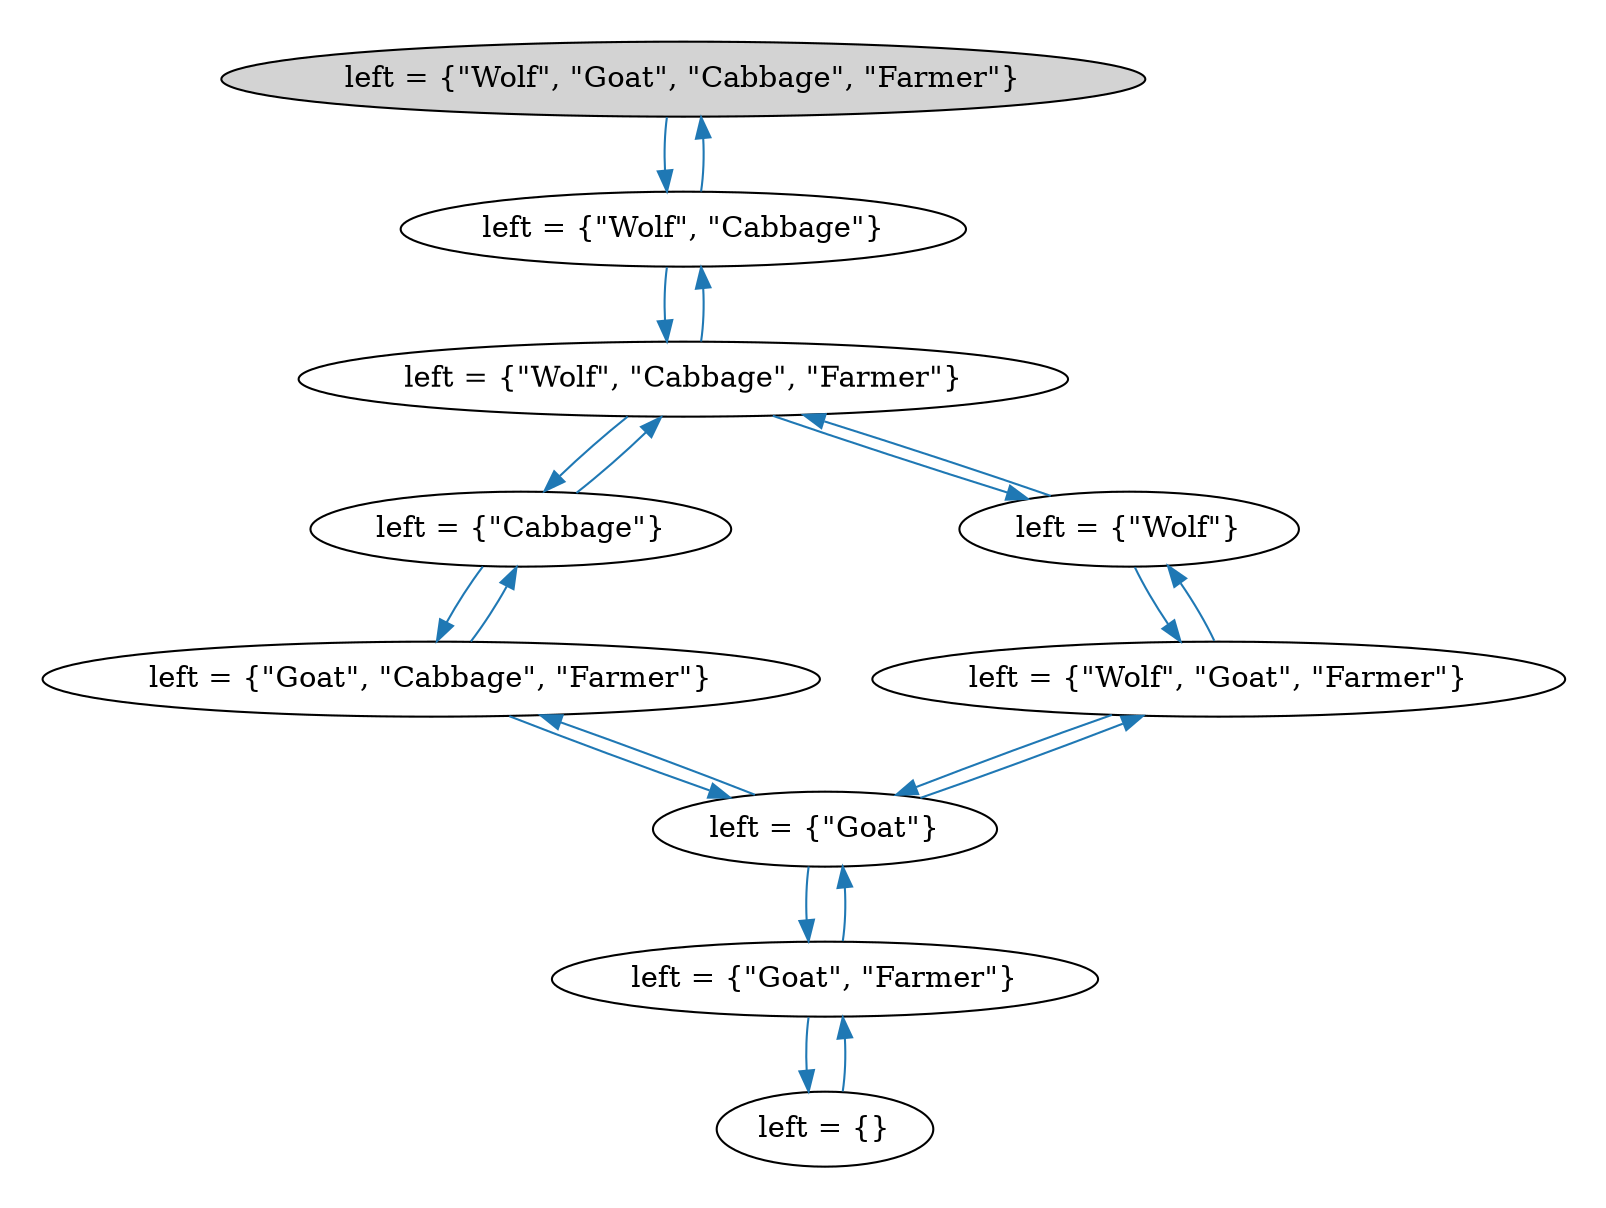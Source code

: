 strict digraph DiskGraph {
edge [colorscheme="paired12"]
nodesep=0.35;
subgraph cluster_graph {
color="white";
-7211709114044219936 [label="left = {\"Wolf\", \"Goat\", \"Cabbage\", \"Farmer\"}",style = filled]
-7211709114044219936 -> 3779138628195713386 [label="",color="2",fontcolor="2"];
3779138628195713386 [label="left = {\"Wolf\", \"Cabbage\"}"];
3779138628195713386 -> -7211709114044219936 [label="",color="2",fontcolor="2"];
3779138628195713386 -> 5747764008642582943 [label="",color="2",fontcolor="2"];
5747764008642582943 [label="left = {\"Wolf\", \"Cabbage\", \"Farmer\"}"];
5747764008642582943 -> -5323805058343483678 [label="",color="2",fontcolor="2"];
-5323805058343483678 [label="left = {\"Cabbage\"}"];
5747764008642582943 -> -9088677557364242517 [label="",color="2",fontcolor="2"];
-9088677557364242517 [label="left = {\"Wolf\"}"];
5747764008642582943 -> 3779138628195713386 [label="",color="2",fontcolor="2"];
-9088677557364242517 -> -8400381167098514675 [label="",color="2",fontcolor="2"];
-8400381167098514675 [label="left = {\"Wolf\", \"Goat\", \"Farmer\"}"];
-9088677557364242517 -> 5747764008642582943 [label="",color="2",fontcolor="2"];
-8400381167098514675 -> 6483687770816135378 [label="",color="2",fontcolor="2"];
6483687770816135378 [label="left = {\"Goat\"}"];
-5323805058343483678 -> 5747764008642582943 [label="",color="2",fontcolor="2"];
6483687770816135378 -> -8400381167098514675 [label="",color="2",fontcolor="2"];
-5323805058343483678 -> -6363550542809829562 [label="",color="2",fontcolor="2"];
-6363550542809829562 [label="left = {\"Goat\", \"Cabbage\", \"Farmer\"}"];
6483687770816135378 -> -6363550542809829562 [label="",color="2",fontcolor="2"];
-8400381167098514675 -> -9088677557364242517 [label="",color="2",fontcolor="2"];
6483687770816135378 -> 1483672008553670251 [label="",color="2",fontcolor="2"];
1483672008553670251 [label="left = {\"Goat\", \"Farmer\"}"];
-6363550542809829562 -> -5323805058343483678 [label="",color="2",fontcolor="2"];
1483672008553670251 -> 743550362410083682 [label="",color="2",fontcolor="2"];
743550362410083682 [label="left = {}"];
-6363550542809829562 -> 6483687770816135378 [label="",color="2",fontcolor="2"];
1483672008553670251 -> 6483687770816135378 [label="",color="2",fontcolor="2"];
743550362410083682 -> 1483672008553670251 [label="",color="2",fontcolor="2"];
{rank = same; -7211709114044219936;}
{rank = same; 3779138628195713386;}
{rank = same; 5747764008642582943;}
{rank = same; -9088677557364242517;-5323805058343483678;}
{rank = same; -8400381167098514675;-6363550542809829562;}
{rank = same; 6483687770816135378;}
{rank = same; 1483672008553670251;}
{rank = same; 743550362410083682;}
}
}